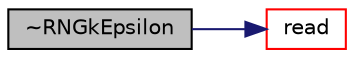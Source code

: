 digraph "~RNGkEpsilon"
{
  bgcolor="transparent";
  edge [fontname="Helvetica",fontsize="10",labelfontname="Helvetica",labelfontsize="10"];
  node [fontname="Helvetica",fontsize="10",shape=record];
  rankdir="LR";
  Node312 [label="~RNGkEpsilon",height=0.2,width=0.4,color="black", fillcolor="grey75", style="filled", fontcolor="black"];
  Node312 -> Node313 [color="midnightblue",fontsize="10",style="solid",fontname="Helvetica"];
  Node313 [label="read",height=0.2,width=0.4,color="red",URL="$a32369.html#af816873151ddb0126e98bb2f914d8ed5",tooltip="Re-read model coefficients if they have changed. "];
}
